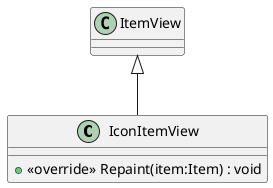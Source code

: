 @startuml
class IconItemView {
    + <<override>> Repaint(item:Item) : void
}
ItemView <|-- IconItemView
@enduml
